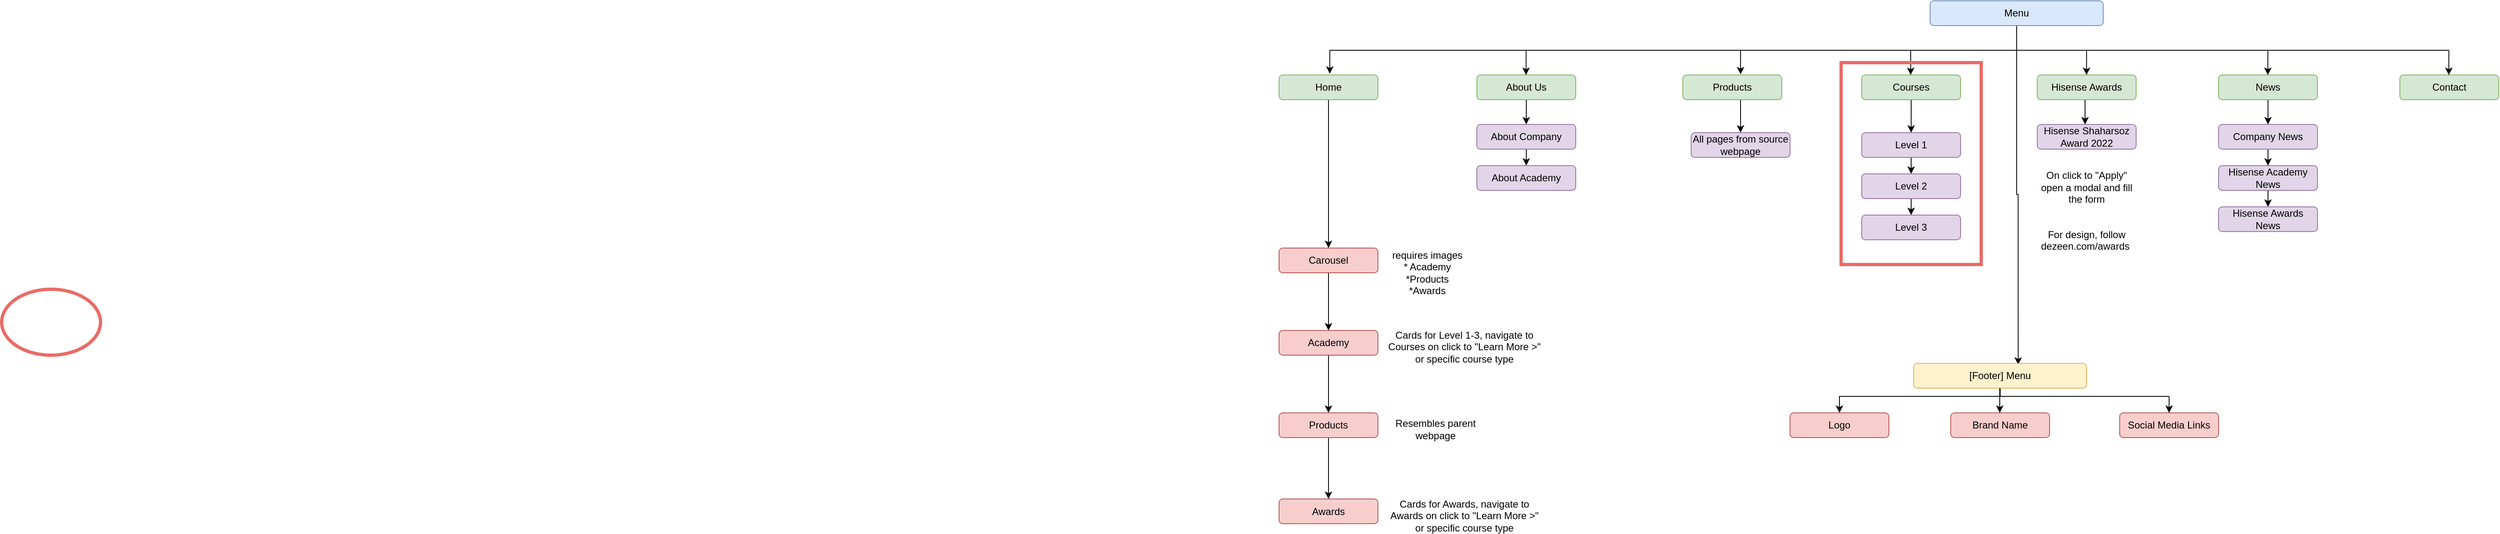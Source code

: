 <mxfile version="16.0.2" type="device"><diagram id="aGufUiOZIANmNkiZRrRb" name="Page-1"><mxGraphModel dx="4450" dy="1114" grid="1" gridSize="10" guides="1" tooltips="1" connect="1" arrows="1" fold="1" page="1" pageScale="1" pageWidth="827" pageHeight="1169" math="0" shadow="0"><root><mxCell id="0"/><mxCell id="1" parent="0"/><mxCell id="2jHPtw_fxPef5yzJqvyI-12" style="edgeStyle=orthogonalEdgeStyle;rounded=0;orthogonalLoop=1;jettySize=auto;html=1;exitX=0.5;exitY=1;exitDx=0;exitDy=0;entryX=0.513;entryY=-0.051;entryDx=0;entryDy=0;entryPerimeter=0;" edge="1" parent="1" source="2jHPtw_fxPef5yzJqvyI-1" target="2jHPtw_fxPef5yzJqvyI-44"><mxGeometry relative="1" as="geometry"><Array as="points"><mxPoint x="1275" y="210"/><mxPoint x="442" y="210"/></Array></mxGeometry></mxCell><mxCell id="2jHPtw_fxPef5yzJqvyI-76" style="edgeStyle=orthogonalEdgeStyle;rounded=0;orthogonalLoop=1;jettySize=auto;html=1;exitX=0.5;exitY=1;exitDx=0;exitDy=0;entryX=0.604;entryY=0.052;entryDx=0;entryDy=0;entryPerimeter=0;fontSize=36;" edge="1" parent="1" source="2jHPtw_fxPef5yzJqvyI-1" target="2jHPtw_fxPef5yzJqvyI-35"><mxGeometry relative="1" as="geometry"><Array as="points"><mxPoint x="1275" y="385"/><mxPoint x="1277" y="385"/></Array></mxGeometry></mxCell><mxCell id="2jHPtw_fxPef5yzJqvyI-1" value="Menu" style="rounded=1;whiteSpace=wrap;html=1;fillColor=#dae8fc;strokeColor=#6c8ebf;" vertex="1" parent="1"><mxGeometry x="1170" y="150" width="210" height="30" as="geometry"/></mxCell><mxCell id="2jHPtw_fxPef5yzJqvyI-79" style="edgeStyle=orthogonalEdgeStyle;rounded=0;orthogonalLoop=1;jettySize=auto;html=1;exitX=0.5;exitY=1;exitDx=0;exitDy=0;entryX=0.5;entryY=0;entryDx=0;entryDy=0;fontSize=36;" edge="1" parent="1" source="2jHPtw_fxPef5yzJqvyI-2" target="2jHPtw_fxPef5yzJqvyI-8"><mxGeometry relative="1" as="geometry"/></mxCell><mxCell id="2jHPtw_fxPef5yzJqvyI-2" value="About Us" style="rounded=1;whiteSpace=wrap;html=1;fillColor=#d5e8d4;strokeColor=#82b366;" vertex="1" parent="1"><mxGeometry x="620" y="240" width="120" height="30" as="geometry"/></mxCell><mxCell id="2jHPtw_fxPef5yzJqvyI-14" value="" style="edgeStyle=orthogonalEdgeStyle;rounded=0;orthogonalLoop=1;jettySize=auto;html=1;" edge="1" parent="1" source="2jHPtw_fxPef5yzJqvyI-3" target="2jHPtw_fxPef5yzJqvyI-13"><mxGeometry relative="1" as="geometry"><Array as="points"><mxPoint x="940" y="290"/><mxPoint x="940" y="290"/></Array></mxGeometry></mxCell><mxCell id="2jHPtw_fxPef5yzJqvyI-3" value="Products" style="rounded=1;whiteSpace=wrap;html=1;fillColor=#d5e8d4;strokeColor=#82b366;" vertex="1" parent="1"><mxGeometry x="870" y="240" width="120" height="30" as="geometry"/></mxCell><mxCell id="2jHPtw_fxPef5yzJqvyI-23" value="" style="edgeStyle=orthogonalEdgeStyle;rounded=0;orthogonalLoop=1;jettySize=auto;html=1;" edge="1" parent="1" source="2jHPtw_fxPef5yzJqvyI-4"><mxGeometry relative="1" as="geometry"><mxPoint x="1147" y="310" as="targetPoint"/></mxGeometry></mxCell><mxCell id="2jHPtw_fxPef5yzJqvyI-4" value="Courses" style="rounded=1;whiteSpace=wrap;html=1;fillColor=#d5e8d4;strokeColor=#82b366;" vertex="1" parent="1"><mxGeometry x="1087" y="240" width="120" height="30" as="geometry"/></mxCell><mxCell id="2jHPtw_fxPef5yzJqvyI-31" style="edgeStyle=orthogonalEdgeStyle;rounded=0;orthogonalLoop=1;jettySize=auto;html=1;exitX=0.5;exitY=1;exitDx=0;exitDy=0;" edge="1" parent="1" source="2jHPtw_fxPef5yzJqvyI-5"><mxGeometry relative="1" as="geometry"><mxPoint x="1358" y="300" as="targetPoint"/></mxGeometry></mxCell><mxCell id="2jHPtw_fxPef5yzJqvyI-5" value="Hisense Awards" style="rounded=1;whiteSpace=wrap;html=1;fillColor=#d5e8d4;strokeColor=#82b366;" vertex="1" parent="1"><mxGeometry x="1300" y="240" width="120" height="30" as="geometry"/></mxCell><mxCell id="2jHPtw_fxPef5yzJqvyI-6" value="Contact" style="rounded=1;whiteSpace=wrap;html=1;fillColor=#d5e8d4;strokeColor=#82b366;" vertex="1" parent="1"><mxGeometry x="1740" y="240" width="120" height="30" as="geometry"/></mxCell><mxCell id="2jHPtw_fxPef5yzJqvyI-39" style="edgeStyle=orthogonalEdgeStyle;rounded=0;orthogonalLoop=1;jettySize=auto;html=1;exitX=0.5;exitY=1;exitDx=0;exitDy=0;entryX=0.5;entryY=0;entryDx=0;entryDy=0;" edge="1" parent="1" source="2jHPtw_fxPef5yzJqvyI-7" target="2jHPtw_fxPef5yzJqvyI-36"><mxGeometry relative="1" as="geometry"/></mxCell><mxCell id="2jHPtw_fxPef5yzJqvyI-7" value="News" style="rounded=1;whiteSpace=wrap;html=1;fillColor=#d5e8d4;strokeColor=#82b366;" vertex="1" parent="1"><mxGeometry x="1520" y="240" width="120" height="30" as="geometry"/></mxCell><mxCell id="2jHPtw_fxPef5yzJqvyI-80" style="edgeStyle=orthogonalEdgeStyle;rounded=0;orthogonalLoop=1;jettySize=auto;html=1;exitX=0.5;exitY=1;exitDx=0;exitDy=0;entryX=0.5;entryY=0;entryDx=0;entryDy=0;fontSize=36;" edge="1" parent="1" source="2jHPtw_fxPef5yzJqvyI-8" target="2jHPtw_fxPef5yzJqvyI-9"><mxGeometry relative="1" as="geometry"/></mxCell><mxCell id="2jHPtw_fxPef5yzJqvyI-8" value="About Company" style="rounded=1;whiteSpace=wrap;html=1;fillColor=#e1d5e7;strokeColor=#9673a6;" vertex="1" parent="1"><mxGeometry x="620" y="300" width="120" height="30" as="geometry"/></mxCell><mxCell id="2jHPtw_fxPef5yzJqvyI-9" value="About Academy" style="rounded=1;whiteSpace=wrap;html=1;fillColor=#e1d5e7;strokeColor=#9673a6;" vertex="1" parent="1"><mxGeometry x="620" y="350" width="120" height="30" as="geometry"/></mxCell><mxCell id="2jHPtw_fxPef5yzJqvyI-13" value="All pages from source webpage" style="rounded=1;whiteSpace=wrap;html=1;fillColor=#e1d5e7;strokeColor=#9673a6;" vertex="1" parent="1"><mxGeometry x="880" y="310" width="120" height="30" as="geometry"/></mxCell><mxCell id="2jHPtw_fxPef5yzJqvyI-15" value="" style="endArrow=classic;html=1;rounded=0;entryX=0.583;entryY=-0.027;entryDx=0;entryDy=0;entryPerimeter=0;" edge="1" parent="1" target="2jHPtw_fxPef5yzJqvyI-3"><mxGeometry width="50" height="50" relative="1" as="geometry"><mxPoint x="940" y="210" as="sourcePoint"/><mxPoint x="1110" y="290" as="targetPoint"/></mxGeometry></mxCell><mxCell id="2jHPtw_fxPef5yzJqvyI-24" style="edgeStyle=orthogonalEdgeStyle;rounded=0;orthogonalLoop=1;jettySize=auto;html=1;exitX=0.5;exitY=1;exitDx=0;exitDy=0;entryX=0.5;entryY=0;entryDx=0;entryDy=0;" edge="1" parent="1" source="2jHPtw_fxPef5yzJqvyI-16" target="2jHPtw_fxPef5yzJqvyI-17"><mxGeometry relative="1" as="geometry"/></mxCell><mxCell id="2jHPtw_fxPef5yzJqvyI-16" value="Level 1" style="rounded=1;whiteSpace=wrap;html=1;fillColor=#e1d5e7;strokeColor=#9673a6;" vertex="1" parent="1"><mxGeometry x="1087" y="310" width="120" height="30" as="geometry"/></mxCell><mxCell id="2jHPtw_fxPef5yzJqvyI-21" style="edgeStyle=orthogonalEdgeStyle;rounded=0;orthogonalLoop=1;jettySize=auto;html=1;exitX=0.5;exitY=1;exitDx=0;exitDy=0;entryX=0.5;entryY=0;entryDx=0;entryDy=0;" edge="1" parent="1" source="2jHPtw_fxPef5yzJqvyI-17" target="2jHPtw_fxPef5yzJqvyI-18"><mxGeometry relative="1" as="geometry"/></mxCell><mxCell id="2jHPtw_fxPef5yzJqvyI-17" value="Level 2" style="rounded=1;whiteSpace=wrap;html=1;fillColor=#e1d5e7;strokeColor=#9673a6;" vertex="1" parent="1"><mxGeometry x="1087" y="360" width="120" height="30" as="geometry"/></mxCell><mxCell id="2jHPtw_fxPef5yzJqvyI-18" value="Level 3" style="rounded=1;whiteSpace=wrap;html=1;fillColor=#e1d5e7;strokeColor=#9673a6;" vertex="1" parent="1"><mxGeometry x="1087" y="410" width="120" height="30" as="geometry"/></mxCell><mxCell id="2jHPtw_fxPef5yzJqvyI-19" value="" style="endArrow=classic;html=1;rounded=0;entryX=0.583;entryY=-0.027;entryDx=0;entryDy=0;entryPerimeter=0;" edge="1" parent="1"><mxGeometry width="50" height="50" relative="1" as="geometry"><mxPoint x="1146.45" y="210.81" as="sourcePoint"/><mxPoint x="1146.41" y="240.0" as="targetPoint"/></mxGeometry></mxCell><mxCell id="2jHPtw_fxPef5yzJqvyI-26" value="" style="rounded=0;whiteSpace=wrap;html=1;fillColor=none;strokeWidth=4;strokeColor=#EA6B66;" vertex="1" parent="1"><mxGeometry x="1062" y="225" width="170" height="245" as="geometry"/></mxCell><mxCell id="2jHPtw_fxPef5yzJqvyI-27" value="On click to &quot;Apply&quot; open a modal and fill the form&lt;br&gt;&lt;br&gt;&lt;br&gt;For design, follow dezeen.com/awards&amp;nbsp;" style="text;html=1;strokeColor=none;fillColor=none;align=center;verticalAlign=middle;whiteSpace=wrap;rounded=0;" vertex="1" parent="1"><mxGeometry x="1300" y="350" width="120" height="110" as="geometry"/></mxCell><mxCell id="2jHPtw_fxPef5yzJqvyI-30" value="&lt;span style=&quot;text-align: left&quot;&gt;Hisense Shaharsoz Award 2022&lt;/span&gt;" style="rounded=1;whiteSpace=wrap;html=1;fillColor=#e1d5e7;strokeColor=#9673a6;" vertex="1" parent="1"><mxGeometry x="1300" y="300" width="120" height="30" as="geometry"/></mxCell><mxCell id="2jHPtw_fxPef5yzJqvyI-32" value="" style="endArrow=classic;html=1;rounded=0;entryX=0.583;entryY=-0.027;entryDx=0;entryDy=0;entryPerimeter=0;" edge="1" parent="1"><mxGeometry width="50" height="50" relative="1" as="geometry"><mxPoint x="1359.84" y="210.81" as="sourcePoint"/><mxPoint x="1359.8" y="240" as="targetPoint"/></mxGeometry></mxCell><mxCell id="2jHPtw_fxPef5yzJqvyI-33" value="" style="endArrow=classic;html=1;rounded=0;entryX=0.583;entryY=-0.027;entryDx=0;entryDy=0;entryPerimeter=0;" edge="1" parent="1"><mxGeometry width="50" height="50" relative="1" as="geometry"><mxPoint x="1579.84" y="210.81" as="sourcePoint"/><mxPoint x="1579.8" y="240" as="targetPoint"/></mxGeometry></mxCell><mxCell id="2jHPtw_fxPef5yzJqvyI-34" value="" style="endArrow=classic;html=1;rounded=0;entryX=0.583;entryY=-0.027;entryDx=0;entryDy=0;entryPerimeter=0;" edge="1" parent="1"><mxGeometry width="50" height="50" relative="1" as="geometry"><mxPoint x="1799.42" y="210.81" as="sourcePoint"/><mxPoint x="1799.38" y="240" as="targetPoint"/></mxGeometry></mxCell><mxCell id="2jHPtw_fxPef5yzJqvyI-62" style="edgeStyle=orthogonalEdgeStyle;rounded=0;orthogonalLoop=1;jettySize=auto;html=1;exitX=0.5;exitY=1;exitDx=0;exitDy=0;entryX=0.5;entryY=0;entryDx=0;entryDy=0;" edge="1" parent="1" source="2jHPtw_fxPef5yzJqvyI-35" target="2jHPtw_fxPef5yzJqvyI-42"><mxGeometry relative="1" as="geometry"><Array as="points"><mxPoint x="1255" y="630"/><mxPoint x="1060" y="630"/></Array></mxGeometry></mxCell><mxCell id="2jHPtw_fxPef5yzJqvyI-35" value="[Footer] Menu" style="rounded=1;whiteSpace=wrap;html=1;fillColor=#fff2cc;strokeColor=#d6b656;" vertex="1" parent="1"><mxGeometry x="1150" y="590" width="210" height="30" as="geometry"/></mxCell><mxCell id="2jHPtw_fxPef5yzJqvyI-40" style="edgeStyle=orthogonalEdgeStyle;rounded=0;orthogonalLoop=1;jettySize=auto;html=1;exitX=0.5;exitY=1;exitDx=0;exitDy=0;entryX=0.5;entryY=0;entryDx=0;entryDy=0;" edge="1" parent="1" source="2jHPtw_fxPef5yzJqvyI-36" target="2jHPtw_fxPef5yzJqvyI-37"><mxGeometry relative="1" as="geometry"/></mxCell><mxCell id="2jHPtw_fxPef5yzJqvyI-36" value="Company News" style="rounded=1;whiteSpace=wrap;html=1;fillColor=#e1d5e7;strokeColor=#9673a6;" vertex="1" parent="1"><mxGeometry x="1520" y="300" width="120" height="30" as="geometry"/></mxCell><mxCell id="2jHPtw_fxPef5yzJqvyI-41" style="edgeStyle=orthogonalEdgeStyle;rounded=0;orthogonalLoop=1;jettySize=auto;html=1;exitX=0.5;exitY=1;exitDx=0;exitDy=0;entryX=0.5;entryY=0;entryDx=0;entryDy=0;" edge="1" parent="1" source="2jHPtw_fxPef5yzJqvyI-37" target="2jHPtw_fxPef5yzJqvyI-38"><mxGeometry relative="1" as="geometry"/></mxCell><mxCell id="2jHPtw_fxPef5yzJqvyI-37" value="Hisense Academy News" style="rounded=1;whiteSpace=wrap;html=1;fillColor=#e1d5e7;strokeColor=#9673a6;" vertex="1" parent="1"><mxGeometry x="1520" y="350" width="120" height="30" as="geometry"/></mxCell><mxCell id="2jHPtw_fxPef5yzJqvyI-38" value="Hisense Awards News" style="rounded=1;whiteSpace=wrap;html=1;fillColor=#e1d5e7;strokeColor=#9673a6;" vertex="1" parent="1"><mxGeometry x="1520" y="400" width="120" height="30" as="geometry"/></mxCell><mxCell id="2jHPtw_fxPef5yzJqvyI-42" value="Logo" style="rounded=1;whiteSpace=wrap;html=1;fillColor=#f8cecc;strokeColor=#b85450;" vertex="1" parent="1"><mxGeometry x="1000" y="650" width="120" height="30" as="geometry"/></mxCell><mxCell id="2jHPtw_fxPef5yzJqvyI-43" value="Brand Name" style="rounded=1;whiteSpace=wrap;html=1;fillColor=#f8cecc;strokeColor=#b85450;" vertex="1" parent="1"><mxGeometry x="1195" y="650" width="120" height="30" as="geometry"/></mxCell><mxCell id="2jHPtw_fxPef5yzJqvyI-55" style="edgeStyle=orthogonalEdgeStyle;rounded=0;orthogonalLoop=1;jettySize=auto;html=1;exitX=0.5;exitY=1;exitDx=0;exitDy=0;entryX=0.5;entryY=0;entryDx=0;entryDy=0;" edge="1" parent="1" source="2jHPtw_fxPef5yzJqvyI-44" target="2jHPtw_fxPef5yzJqvyI-48"><mxGeometry relative="1" as="geometry"/></mxCell><mxCell id="2jHPtw_fxPef5yzJqvyI-44" value="Home" style="rounded=1;whiteSpace=wrap;html=1;fillColor=#d5e8d4;strokeColor=#82b366;" vertex="1" parent="1"><mxGeometry x="380" y="240" width="120" height="30" as="geometry"/></mxCell><mxCell id="2jHPtw_fxPef5yzJqvyI-45" value="" style="endArrow=classic;html=1;rounded=0;entryX=0.583;entryY=-0.027;entryDx=0;entryDy=0;entryPerimeter=0;" edge="1" parent="1"><mxGeometry width="50" height="50" relative="1" as="geometry"><mxPoint x="679.78" y="210.81" as="sourcePoint"/><mxPoint x="679.74" y="240" as="targetPoint"/></mxGeometry></mxCell><mxCell id="2jHPtw_fxPef5yzJqvyI-46" value="requires images&lt;br&gt;* Academy&lt;br&gt;*Products&lt;br&gt;*Awards" style="text;html=1;strokeColor=none;fillColor=none;align=center;verticalAlign=middle;whiteSpace=wrap;rounded=0;" vertex="1" parent="1"><mxGeometry x="500" y="440" width="120" height="80" as="geometry"/></mxCell><mxCell id="2jHPtw_fxPef5yzJqvyI-56" style="edgeStyle=orthogonalEdgeStyle;rounded=0;orthogonalLoop=1;jettySize=auto;html=1;exitX=0.5;exitY=1;exitDx=0;exitDy=0;entryX=0.5;entryY=0;entryDx=0;entryDy=0;" edge="1" parent="1" source="2jHPtw_fxPef5yzJqvyI-48" target="2jHPtw_fxPef5yzJqvyI-49"><mxGeometry relative="1" as="geometry"/></mxCell><mxCell id="2jHPtw_fxPef5yzJqvyI-48" value="Carousel" style="rounded=1;whiteSpace=wrap;html=1;fillColor=#f8cecc;strokeColor=#b85450;" vertex="1" parent="1"><mxGeometry x="380" y="450" width="120" height="30" as="geometry"/></mxCell><mxCell id="2jHPtw_fxPef5yzJqvyI-57" style="edgeStyle=orthogonalEdgeStyle;rounded=0;orthogonalLoop=1;jettySize=auto;html=1;exitX=0.5;exitY=1;exitDx=0;exitDy=0;entryX=0.5;entryY=0;entryDx=0;entryDy=0;" edge="1" parent="1" source="2jHPtw_fxPef5yzJqvyI-49" target="2jHPtw_fxPef5yzJqvyI-50"><mxGeometry relative="1" as="geometry"/></mxCell><mxCell id="2jHPtw_fxPef5yzJqvyI-49" value="Academy" style="rounded=1;whiteSpace=wrap;html=1;fillColor=#f8cecc;strokeColor=#b85450;" vertex="1" parent="1"><mxGeometry x="380" y="550" width="120" height="30" as="geometry"/></mxCell><mxCell id="2jHPtw_fxPef5yzJqvyI-58" style="edgeStyle=orthogonalEdgeStyle;rounded=0;orthogonalLoop=1;jettySize=auto;html=1;exitX=0.5;exitY=1;exitDx=0;exitDy=0;entryX=0.5;entryY=0;entryDx=0;entryDy=0;" edge="1" parent="1" source="2jHPtw_fxPef5yzJqvyI-50" target="2jHPtw_fxPef5yzJqvyI-51"><mxGeometry relative="1" as="geometry"/></mxCell><mxCell id="2jHPtw_fxPef5yzJqvyI-50" value="Products" style="rounded=1;whiteSpace=wrap;html=1;fillColor=#f8cecc;strokeColor=#b85450;" vertex="1" parent="1"><mxGeometry x="380" y="650" width="120" height="30" as="geometry"/></mxCell><mxCell id="2jHPtw_fxPef5yzJqvyI-51" value="Awards" style="rounded=1;whiteSpace=wrap;html=1;fillColor=#f8cecc;strokeColor=#b85450;" vertex="1" parent="1"><mxGeometry x="380" y="754.5" width="120" height="30" as="geometry"/></mxCell><mxCell id="2jHPtw_fxPef5yzJqvyI-52" value="Resembles parent webpage" style="text;html=1;strokeColor=none;fillColor=none;align=center;verticalAlign=middle;whiteSpace=wrap;rounded=0;" vertex="1" parent="1"><mxGeometry x="510" y="650" width="120" height="40" as="geometry"/></mxCell><mxCell id="2jHPtw_fxPef5yzJqvyI-53" value="Cards for Level 1-3, navigate to Courses on click to &quot;Learn More &amp;gt;&quot; or specific course type" style="text;html=1;strokeColor=none;fillColor=none;align=center;verticalAlign=middle;whiteSpace=wrap;rounded=0;" vertex="1" parent="1"><mxGeometry x="510" y="550" width="190" height="40" as="geometry"/></mxCell><mxCell id="2jHPtw_fxPef5yzJqvyI-54" value="Cards for Awards, navigate to Awards on click to &quot;Learn More &amp;gt;&quot; or specific course type" style="text;html=1;strokeColor=none;fillColor=none;align=center;verticalAlign=middle;whiteSpace=wrap;rounded=0;" vertex="1" parent="1"><mxGeometry x="510" y="754.5" width="190" height="40" as="geometry"/></mxCell><mxCell id="2jHPtw_fxPef5yzJqvyI-61" value="Social Media Links" style="rounded=1;whiteSpace=wrap;html=1;fillColor=#f8cecc;strokeColor=#b85450;" vertex="1" parent="1"><mxGeometry x="1400" y="650" width="120" height="30" as="geometry"/></mxCell><mxCell id="2jHPtw_fxPef5yzJqvyI-64" style="edgeStyle=orthogonalEdgeStyle;rounded=0;orthogonalLoop=1;jettySize=auto;html=1;entryX=0.5;entryY=0;entryDx=0;entryDy=0;" edge="1" parent="1"><mxGeometry relative="1" as="geometry"><mxPoint x="1460" y="630" as="sourcePoint"/><mxPoint x="1460" y="650" as="targetPoint"/></mxGeometry></mxCell><mxCell id="2jHPtw_fxPef5yzJqvyI-65" style="edgeStyle=orthogonalEdgeStyle;rounded=0;orthogonalLoop=1;jettySize=auto;html=1;exitX=0.5;exitY=1;exitDx=0;exitDy=0;entryX=0.5;entryY=0;entryDx=0;entryDy=0;" edge="1" parent="1"><mxGeometry relative="1" as="geometry"><mxPoint x="1254.5" y="620" as="sourcePoint"/><mxPoint x="1254.5" y="650" as="targetPoint"/></mxGeometry></mxCell><mxCell id="2jHPtw_fxPef5yzJqvyI-67" value="" style="endArrow=none;html=1;rounded=0;" edge="1" parent="1"><mxGeometry width="50" height="50" relative="1" as="geometry"><mxPoint x="1270" y="210" as="sourcePoint"/><mxPoint x="1800" y="210" as="targetPoint"/></mxGeometry></mxCell><mxCell id="2jHPtw_fxPef5yzJqvyI-77" value="" style="ellipse;whiteSpace=wrap;html=1;fontSize=36;strokeColor=#EA6B66;strokeWidth=4;fillColor=none;" vertex="1" parent="1"><mxGeometry x="-1170" y="500" width="120" height="80" as="geometry"/></mxCell><mxCell id="2jHPtw_fxPef5yzJqvyI-78" value="" style="endArrow=none;html=1;rounded=0;fontSize=36;" edge="1" parent="1"><mxGeometry width="50" height="50" relative="1" as="geometry"><mxPoint x="1250" y="630" as="sourcePoint"/><mxPoint x="1460" y="630" as="targetPoint"/></mxGeometry></mxCell></root></mxGraphModel></diagram></mxfile>
